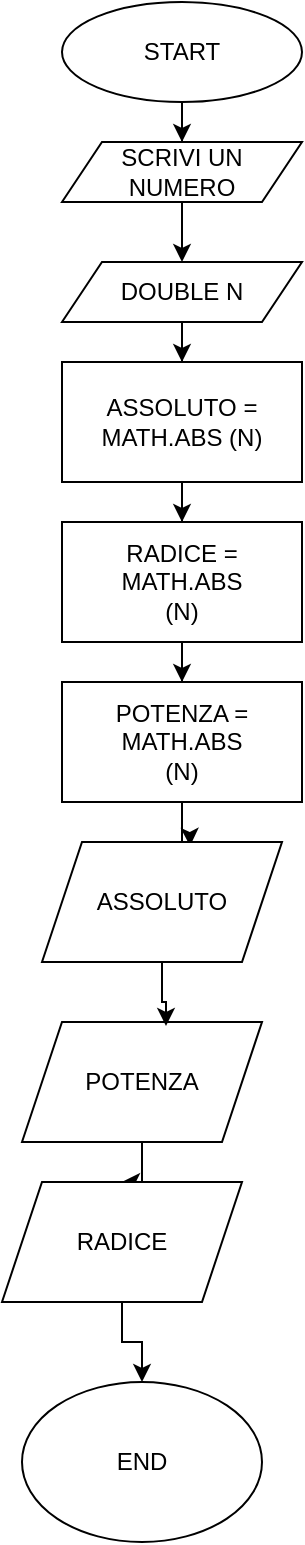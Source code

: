 <mxfile version="21.1.4" type="google">
  <diagram name="Pagina-1" id="eAomGcrFYb_1tC4-owHU">
    <mxGraphModel grid="1" page="1" gridSize="10" guides="1" tooltips="1" connect="1" arrows="1" fold="1" pageScale="1" pageWidth="827" pageHeight="1169" math="0" shadow="0">
      <root>
        <mxCell id="0" />
        <mxCell id="1" parent="0" />
        <mxCell id="EzN2yedLndhOXz9kcImR-4" style="edgeStyle=orthogonalEdgeStyle;rounded=0;orthogonalLoop=1;jettySize=auto;html=1;" edge="1" parent="1" source="EzN2yedLndhOXz9kcImR-1" target="EzN2yedLndhOXz9kcImR-2">
          <mxGeometry relative="1" as="geometry" />
        </mxCell>
        <mxCell id="EzN2yedLndhOXz9kcImR-1" value="START" style="ellipse;whiteSpace=wrap;html=1;" vertex="1" parent="1">
          <mxGeometry x="340" width="120" height="50" as="geometry" />
        </mxCell>
        <mxCell id="EzN2yedLndhOXz9kcImR-15" style="edgeStyle=orthogonalEdgeStyle;rounded=0;orthogonalLoop=1;jettySize=auto;html=1;" edge="1" parent="1" source="EzN2yedLndhOXz9kcImR-2" target="EzN2yedLndhOXz9kcImR-6">
          <mxGeometry relative="1" as="geometry" />
        </mxCell>
        <mxCell id="EzN2yedLndhOXz9kcImR-2" value="&lt;div&gt;SCRIVI UN &lt;br&gt;&lt;/div&gt;&lt;div&gt;NUMERO&lt;br&gt;&lt;/div&gt;" style="shape=parallelogram;perimeter=parallelogramPerimeter;whiteSpace=wrap;html=1;fixedSize=1;" vertex="1" parent="1">
          <mxGeometry x="340" y="70" width="120" height="30" as="geometry" />
        </mxCell>
        <mxCell id="EzN2yedLndhOXz9kcImR-3" style="edgeStyle=orthogonalEdgeStyle;rounded=0;orthogonalLoop=1;jettySize=auto;html=1;exitX=0.5;exitY=1;exitDx=0;exitDy=0;" edge="1" parent="1" source="EzN2yedLndhOXz9kcImR-2" target="EzN2yedLndhOXz9kcImR-2">
          <mxGeometry relative="1" as="geometry" />
        </mxCell>
        <mxCell id="EzN2yedLndhOXz9kcImR-16" style="edgeStyle=orthogonalEdgeStyle;rounded=0;orthogonalLoop=1;jettySize=auto;html=1;" edge="1" parent="1" source="EzN2yedLndhOXz9kcImR-6" target="EzN2yedLndhOXz9kcImR-12">
          <mxGeometry relative="1" as="geometry" />
        </mxCell>
        <mxCell id="EzN2yedLndhOXz9kcImR-6" value="DOUBLE N" style="shape=parallelogram;perimeter=parallelogramPerimeter;whiteSpace=wrap;html=1;fixedSize=1;" vertex="1" parent="1">
          <mxGeometry x="340" y="130" width="120" height="30" as="geometry" />
        </mxCell>
        <mxCell id="EzN2yedLndhOXz9kcImR-27" style="edgeStyle=orthogonalEdgeStyle;rounded=0;orthogonalLoop=1;jettySize=auto;html=1;entryX=0.5;entryY=0;entryDx=0;entryDy=0;" edge="1" parent="1" source="EzN2yedLndhOXz9kcImR-12" target="EzN2yedLndhOXz9kcImR-13">
          <mxGeometry relative="1" as="geometry" />
        </mxCell>
        <mxCell id="EzN2yedLndhOXz9kcImR-12" value="ASSOLUTO = MATH.ABS (N)" style="rounded=0;whiteSpace=wrap;html=1;" vertex="1" parent="1">
          <mxGeometry x="340" y="180" width="120" height="60" as="geometry" />
        </mxCell>
        <mxCell id="EzN2yedLndhOXz9kcImR-26" style="edgeStyle=orthogonalEdgeStyle;rounded=0;orthogonalLoop=1;jettySize=auto;html=1;entryX=0.5;entryY=0;entryDx=0;entryDy=0;" edge="1" parent="1" source="EzN2yedLndhOXz9kcImR-13" target="EzN2yedLndhOXz9kcImR-14">
          <mxGeometry relative="1" as="geometry" />
        </mxCell>
        <mxCell id="EzN2yedLndhOXz9kcImR-13" value="&lt;div&gt;RADICE = MATH.ABS&lt;/div&gt;&lt;div&gt;(N)&lt;/div&gt;" style="rounded=0;whiteSpace=wrap;html=1;" vertex="1" parent="1">
          <mxGeometry x="340" y="260" width="120" height="60" as="geometry" />
        </mxCell>
        <mxCell id="EzN2yedLndhOXz9kcImR-25" style="edgeStyle=orthogonalEdgeStyle;rounded=0;orthogonalLoop=1;jettySize=auto;html=1;entryX=0.617;entryY=0.033;entryDx=0;entryDy=0;entryPerimeter=0;" edge="1" parent="1" source="EzN2yedLndhOXz9kcImR-14" target="EzN2yedLndhOXz9kcImR-19">
          <mxGeometry relative="1" as="geometry" />
        </mxCell>
        <mxCell id="EzN2yedLndhOXz9kcImR-14" value="&lt;div&gt;POTENZA = MATH.ABS&lt;/div&gt;&lt;div&gt;(N)&lt;/div&gt;" style="rounded=0;whiteSpace=wrap;html=1;" vertex="1" parent="1">
          <mxGeometry x="340" y="340" width="120" height="60" as="geometry" />
        </mxCell>
        <mxCell id="EzN2yedLndhOXz9kcImR-23" style="edgeStyle=orthogonalEdgeStyle;rounded=0;orthogonalLoop=1;jettySize=auto;html=1;" edge="1" parent="1" source="EzN2yedLndhOXz9kcImR-18" target="EzN2yedLndhOXz9kcImR-20">
          <mxGeometry relative="1" as="geometry" />
        </mxCell>
        <mxCell id="EzN2yedLndhOXz9kcImR-18" value="POTENZA" style="shape=parallelogram;perimeter=parallelogramPerimeter;whiteSpace=wrap;html=1;fixedSize=1;" vertex="1" parent="1">
          <mxGeometry x="320" y="510" width="120" height="60" as="geometry" />
        </mxCell>
        <mxCell id="EzN2yedLndhOXz9kcImR-24" style="edgeStyle=orthogonalEdgeStyle;rounded=0;orthogonalLoop=1;jettySize=auto;html=1;entryX=0.6;entryY=0.033;entryDx=0;entryDy=0;entryPerimeter=0;" edge="1" parent="1" source="EzN2yedLndhOXz9kcImR-19" target="EzN2yedLndhOXz9kcImR-18">
          <mxGeometry relative="1" as="geometry" />
        </mxCell>
        <mxCell id="EzN2yedLndhOXz9kcImR-19" value="ASSOLUTO" style="shape=parallelogram;perimeter=parallelogramPerimeter;whiteSpace=wrap;html=1;fixedSize=1;" vertex="1" parent="1">
          <mxGeometry x="330" y="420" width="120" height="60" as="geometry" />
        </mxCell>
        <mxCell id="EzN2yedLndhOXz9kcImR-22" style="edgeStyle=orthogonalEdgeStyle;rounded=0;orthogonalLoop=1;jettySize=auto;html=1;" edge="1" parent="1" source="EzN2yedLndhOXz9kcImR-20" target="EzN2yedLndhOXz9kcImR-21">
          <mxGeometry relative="1" as="geometry" />
        </mxCell>
        <mxCell id="EzN2yedLndhOXz9kcImR-20" value="RADICE" style="shape=parallelogram;perimeter=parallelogramPerimeter;whiteSpace=wrap;html=1;fixedSize=1;" vertex="1" parent="1">
          <mxGeometry x="310" y="590" width="120" height="60" as="geometry" />
        </mxCell>
        <mxCell id="EzN2yedLndhOXz9kcImR-21" value="END" style="ellipse;whiteSpace=wrap;html=1;" vertex="1" parent="1">
          <mxGeometry x="320" y="690" width="120" height="80" as="geometry" />
        </mxCell>
      </root>
    </mxGraphModel>
  </diagram>
</mxfile>
